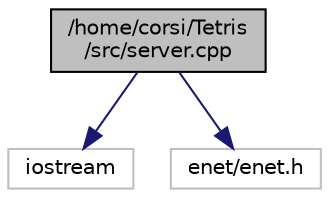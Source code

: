 digraph "/home/corsi/Tetris/src/server.cpp"
{
 // LATEX_PDF_SIZE
  edge [fontname="Helvetica",fontsize="10",labelfontname="Helvetica",labelfontsize="10"];
  node [fontname="Helvetica",fontsize="10",shape=record];
  Node1 [label="/home/corsi/Tetris\l/src/server.cpp",height=0.2,width=0.4,color="black", fillcolor="grey75", style="filled", fontcolor="black",tooltip="Ce fichier mis en place le serveur."];
  Node1 -> Node2 [color="midnightblue",fontsize="10",style="solid",fontname="Helvetica"];
  Node2 [label="iostream",height=0.2,width=0.4,color="grey75", fillcolor="white", style="filled",tooltip=" "];
  Node1 -> Node3 [color="midnightblue",fontsize="10",style="solid",fontname="Helvetica"];
  Node3 [label="enet/enet.h",height=0.2,width=0.4,color="grey75", fillcolor="white", style="filled",tooltip=" "];
}
